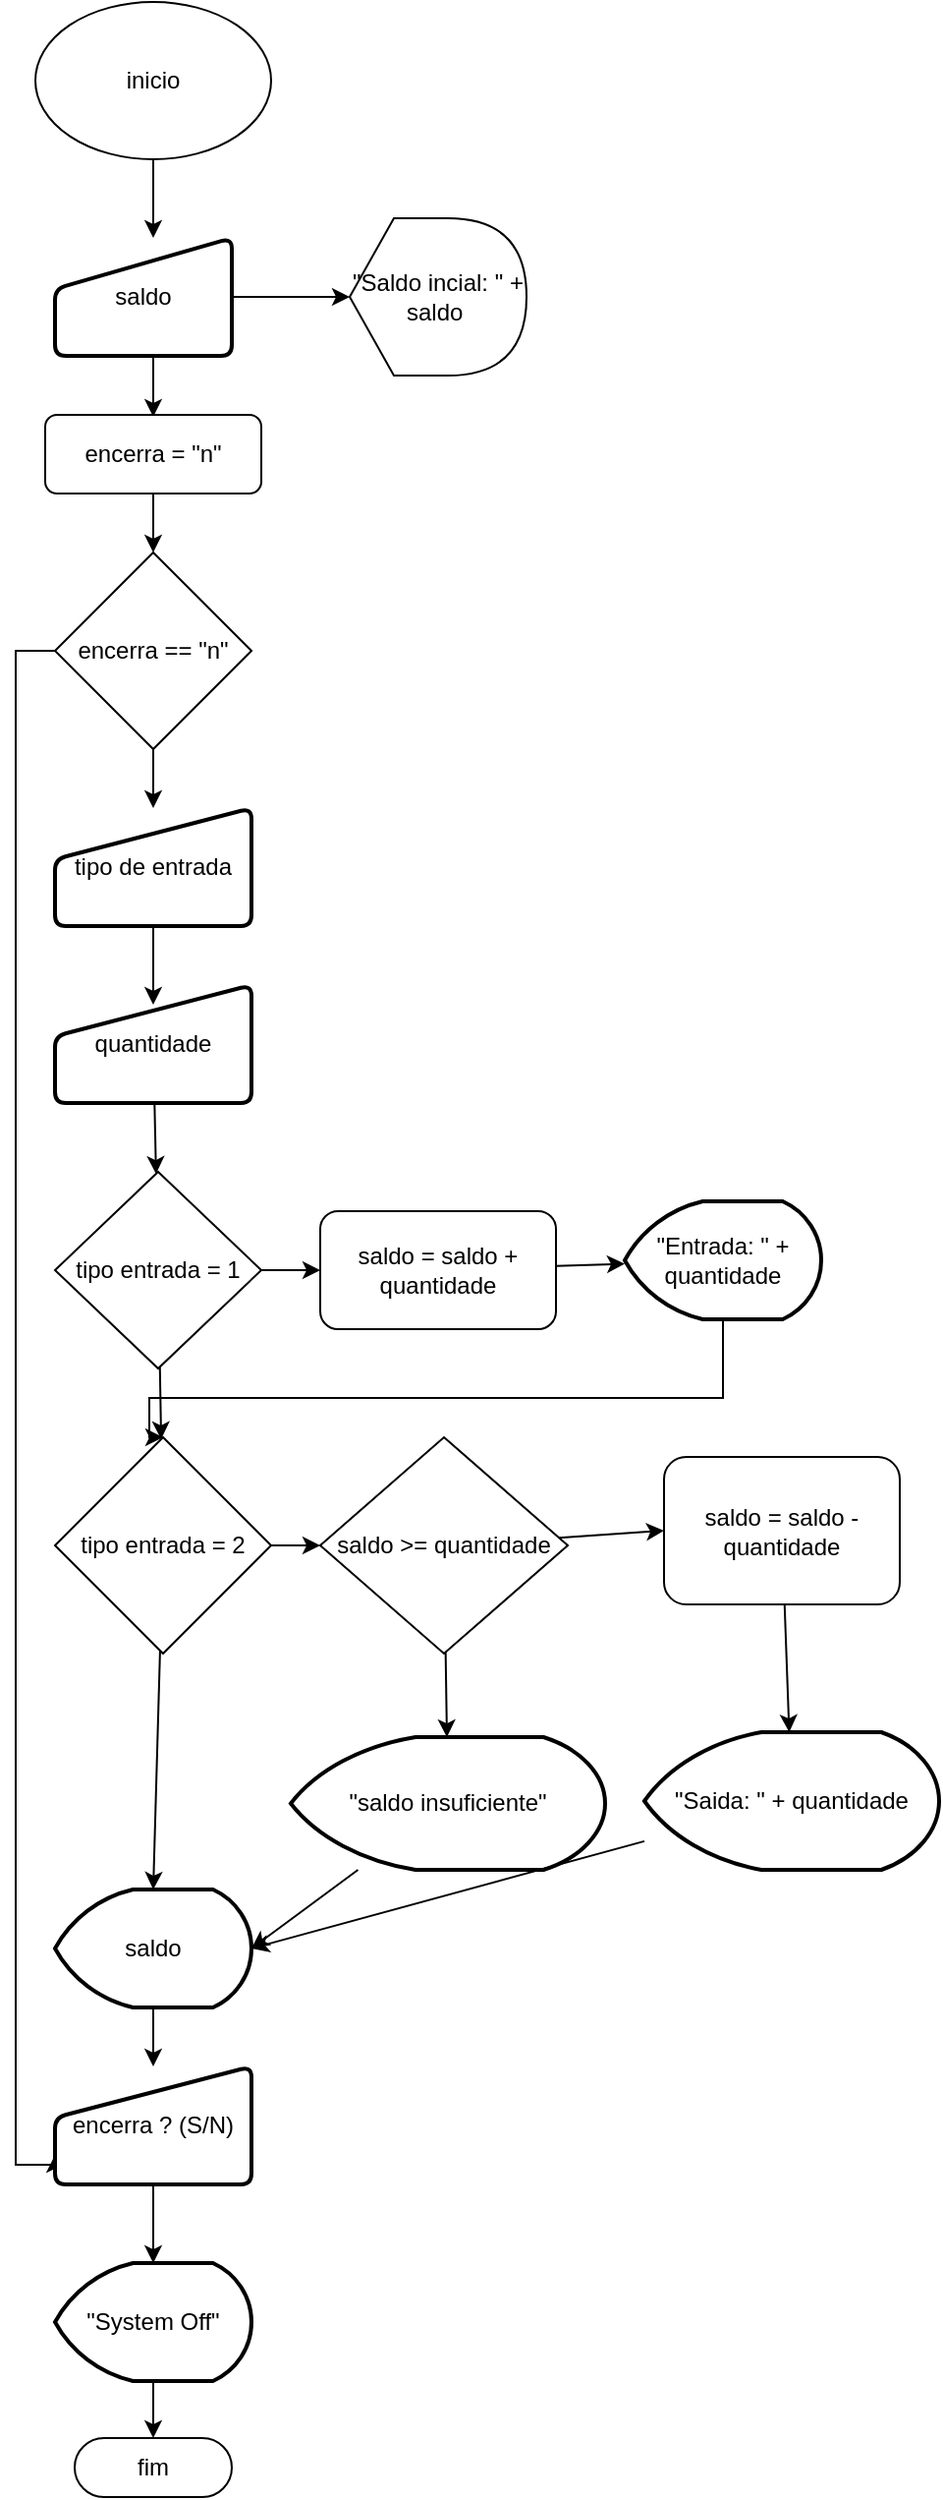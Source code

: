<mxfile version="25.0.3">
  <diagram name="Página-1" id="bZatFBl9ebDqjxLjRNU3">
    <mxGraphModel dx="1114" dy="1769" grid="1" gridSize="10" guides="1" tooltips="1" connect="1" arrows="1" fold="1" page="1" pageScale="1" pageWidth="827" pageHeight="1169" math="0" shadow="0">
      <root>
        <mxCell id="0" />
        <mxCell id="1" parent="0" />
        <mxCell id="NVolJul2ixn7JM4CX_-I-2" style="edgeStyle=orthogonalEdgeStyle;rounded=0;orthogonalLoop=1;jettySize=auto;html=1;exitX=0.5;exitY=1;exitDx=0;exitDy=0;" edge="1" parent="1" source="NVolJul2ixn7JM4CX_-I-1">
          <mxGeometry relative="1" as="geometry">
            <mxPoint x="180" y="20" as="targetPoint" />
          </mxGeometry>
        </mxCell>
        <mxCell id="NVolJul2ixn7JM4CX_-I-1" value="inicio" style="ellipse;whiteSpace=wrap;html=1;" vertex="1" parent="1">
          <mxGeometry x="120" y="-100" width="120" height="80" as="geometry" />
        </mxCell>
        <mxCell id="NVolJul2ixn7JM4CX_-I-7" style="edgeStyle=orthogonalEdgeStyle;rounded=0;orthogonalLoop=1;jettySize=auto;html=1;" edge="1" parent="1">
          <mxGeometry relative="1" as="geometry">
            <mxPoint x="180" y="80" as="sourcePoint" />
            <mxPoint x="180" y="111" as="targetPoint" />
          </mxGeometry>
        </mxCell>
        <mxCell id="NVolJul2ixn7JM4CX_-I-33" value="" style="edgeStyle=none;rounded=0;orthogonalLoop=1;jettySize=auto;html=1;" edge="1" parent="1" source="NVolJul2ixn7JM4CX_-I-6" target="NVolJul2ixn7JM4CX_-I-15">
          <mxGeometry relative="1" as="geometry" />
        </mxCell>
        <mxCell id="NVolJul2ixn7JM4CX_-I-6" value="encerra = &quot;n&quot;" style="rounded=1;whiteSpace=wrap;html=1;" vertex="1" parent="1">
          <mxGeometry x="125" y="110" width="110" height="40" as="geometry" />
        </mxCell>
        <mxCell id="NVolJul2ixn7JM4CX_-I-12" value="saldo" style="html=1;strokeWidth=2;shape=manualInput;whiteSpace=wrap;rounded=1;size=26;arcSize=11;" vertex="1" parent="1">
          <mxGeometry x="130" y="20" width="90" height="60" as="geometry" />
        </mxCell>
        <mxCell id="NVolJul2ixn7JM4CX_-I-13" value="&quot;Saldo incial: &quot; + saldo&amp;nbsp;" style="shape=display;whiteSpace=wrap;html=1;" vertex="1" parent="1">
          <mxGeometry x="280" y="10" width="90" height="80" as="geometry" />
        </mxCell>
        <mxCell id="NVolJul2ixn7JM4CX_-I-14" style="edgeStyle=none;rounded=0;orthogonalLoop=1;jettySize=auto;html=1;entryX=0;entryY=0.5;entryDx=0;entryDy=0;entryPerimeter=0;" edge="1" parent="1" source="NVolJul2ixn7JM4CX_-I-12" target="NVolJul2ixn7JM4CX_-I-13">
          <mxGeometry relative="1" as="geometry" />
        </mxCell>
        <mxCell id="NVolJul2ixn7JM4CX_-I-34" value="" style="edgeStyle=none;rounded=0;orthogonalLoop=1;jettySize=auto;html=1;" edge="1" parent="1" source="NVolJul2ixn7JM4CX_-I-15" target="NVolJul2ixn7JM4CX_-I-16">
          <mxGeometry relative="1" as="geometry" />
        </mxCell>
        <mxCell id="NVolJul2ixn7JM4CX_-I-15" value="encerra == &quot;n&quot;" style="rhombus;whiteSpace=wrap;html=1;" vertex="1" parent="1">
          <mxGeometry x="130" y="180" width="100" height="100" as="geometry" />
        </mxCell>
        <mxCell id="NVolJul2ixn7JM4CX_-I-35" value="" style="edgeStyle=none;rounded=0;orthogonalLoop=1;jettySize=auto;html=1;" edge="1" parent="1" source="NVolJul2ixn7JM4CX_-I-16">
          <mxGeometry relative="1" as="geometry">
            <mxPoint x="180" y="410" as="targetPoint" />
          </mxGeometry>
        </mxCell>
        <mxCell id="NVolJul2ixn7JM4CX_-I-16" value="tipo de entrada" style="html=1;strokeWidth=2;shape=manualInput;whiteSpace=wrap;rounded=1;size=26;arcSize=11;" vertex="1" parent="1">
          <mxGeometry x="130" y="310" width="100" height="60" as="geometry" />
        </mxCell>
        <mxCell id="NVolJul2ixn7JM4CX_-I-22" style="edgeStyle=none;rounded=0;orthogonalLoop=1;jettySize=auto;html=1;entryX=0;entryY=0.5;entryDx=0;entryDy=0;" edge="1" parent="1" source="NVolJul2ixn7JM4CX_-I-19" target="NVolJul2ixn7JM4CX_-I-20">
          <mxGeometry relative="1" as="geometry" />
        </mxCell>
        <mxCell id="NVolJul2ixn7JM4CX_-I-40" value="" style="edgeStyle=none;rounded=0;orthogonalLoop=1;jettySize=auto;html=1;" edge="1" parent="1" source="NVolJul2ixn7JM4CX_-I-19" target="NVolJul2ixn7JM4CX_-I-24">
          <mxGeometry relative="1" as="geometry" />
        </mxCell>
        <mxCell id="NVolJul2ixn7JM4CX_-I-19" value="tipo entrada = 1" style="rhombus;whiteSpace=wrap;html=1;" vertex="1" parent="1">
          <mxGeometry x="130" y="495" width="105" height="100" as="geometry" />
        </mxCell>
        <mxCell id="NVolJul2ixn7JM4CX_-I-23" style="edgeStyle=none;rounded=0;orthogonalLoop=1;jettySize=auto;html=1;" edge="1" parent="1" source="NVolJul2ixn7JM4CX_-I-20" target="NVolJul2ixn7JM4CX_-I-21">
          <mxGeometry relative="1" as="geometry" />
        </mxCell>
        <mxCell id="NVolJul2ixn7JM4CX_-I-20" value="saldo = saldo + quantidade" style="rounded=1;whiteSpace=wrap;html=1;" vertex="1" parent="1">
          <mxGeometry x="265" y="515" width="120" height="60" as="geometry" />
        </mxCell>
        <mxCell id="NVolJul2ixn7JM4CX_-I-50" value="" style="edgeStyle=orthogonalEdgeStyle;rounded=0;orthogonalLoop=1;jettySize=auto;html=1;entryX=0.5;entryY=0;entryDx=0;entryDy=0;" edge="1" parent="1" source="NVolJul2ixn7JM4CX_-I-21" target="NVolJul2ixn7JM4CX_-I-24">
          <mxGeometry relative="1" as="geometry">
            <Array as="points">
              <mxPoint x="470" y="610" />
              <mxPoint x="178" y="610" />
              <mxPoint x="178" y="630" />
            </Array>
          </mxGeometry>
        </mxCell>
        <mxCell id="NVolJul2ixn7JM4CX_-I-21" value="&quot;Entrada: &quot; + quantidade" style="strokeWidth=2;html=1;shape=mxgraph.flowchart.display;whiteSpace=wrap;" vertex="1" parent="1">
          <mxGeometry x="420" y="510" width="100" height="60" as="geometry" />
        </mxCell>
        <mxCell id="NVolJul2ixn7JM4CX_-I-29" style="edgeStyle=none;rounded=0;orthogonalLoop=1;jettySize=auto;html=1;entryX=0;entryY=0.5;entryDx=0;entryDy=0;" edge="1" parent="1" source="NVolJul2ixn7JM4CX_-I-24" target="NVolJul2ixn7JM4CX_-I-25">
          <mxGeometry relative="1" as="geometry" />
        </mxCell>
        <mxCell id="NVolJul2ixn7JM4CX_-I-43" value="" style="edgeStyle=none;rounded=0;orthogonalLoop=1;jettySize=auto;html=1;entryX=0.5;entryY=0;entryDx=0;entryDy=0;entryPerimeter=0;" edge="1" parent="1" source="NVolJul2ixn7JM4CX_-I-24" target="NVolJul2ixn7JM4CX_-I-41">
          <mxGeometry relative="1" as="geometry">
            <mxPoint x="185" y="820" as="targetPoint" />
          </mxGeometry>
        </mxCell>
        <mxCell id="NVolJul2ixn7JM4CX_-I-24" value="tipo entrada = 2" style="rhombus;whiteSpace=wrap;html=1;" vertex="1" parent="1">
          <mxGeometry x="130" y="630" width="110" height="110" as="geometry" />
        </mxCell>
        <mxCell id="NVolJul2ixn7JM4CX_-I-30" style="edgeStyle=none;rounded=0;orthogonalLoop=1;jettySize=auto;html=1;entryX=0;entryY=0.5;entryDx=0;entryDy=0;" edge="1" parent="1" source="NVolJul2ixn7JM4CX_-I-25" target="NVolJul2ixn7JM4CX_-I-26">
          <mxGeometry relative="1" as="geometry" />
        </mxCell>
        <mxCell id="NVolJul2ixn7JM4CX_-I-32" value="" style="edgeStyle=none;rounded=0;orthogonalLoop=1;jettySize=auto;html=1;" edge="1" parent="1" source="NVolJul2ixn7JM4CX_-I-25" target="NVolJul2ixn7JM4CX_-I-28">
          <mxGeometry relative="1" as="geometry" />
        </mxCell>
        <mxCell id="NVolJul2ixn7JM4CX_-I-25" value="saldo &amp;gt;= quantidade" style="rhombus;whiteSpace=wrap;html=1;" vertex="1" parent="1">
          <mxGeometry x="265" y="630" width="126" height="110" as="geometry" />
        </mxCell>
        <mxCell id="NVolJul2ixn7JM4CX_-I-31" value="" style="edgeStyle=none;rounded=0;orthogonalLoop=1;jettySize=auto;html=1;" edge="1" parent="1" source="NVolJul2ixn7JM4CX_-I-26" target="NVolJul2ixn7JM4CX_-I-27">
          <mxGeometry relative="1" as="geometry" />
        </mxCell>
        <mxCell id="NVolJul2ixn7JM4CX_-I-26" value="saldo = saldo - quantidade" style="rounded=1;whiteSpace=wrap;html=1;" vertex="1" parent="1">
          <mxGeometry x="440" y="640" width="120" height="75" as="geometry" />
        </mxCell>
        <mxCell id="NVolJul2ixn7JM4CX_-I-27" value="&quot;Saida: &quot; + quantidade" style="strokeWidth=2;html=1;shape=mxgraph.flowchart.display;whiteSpace=wrap;" vertex="1" parent="1">
          <mxGeometry x="430" y="780" width="150" height="70" as="geometry" />
        </mxCell>
        <mxCell id="NVolJul2ixn7JM4CX_-I-46" value="" style="edgeStyle=none;rounded=0;orthogonalLoop=1;jettySize=auto;html=1;entryX=1;entryY=0.5;entryDx=0;entryDy=0;entryPerimeter=0;" edge="1" parent="1" source="NVolJul2ixn7JM4CX_-I-28" target="NVolJul2ixn7JM4CX_-I-41">
          <mxGeometry relative="1" as="geometry">
            <mxPoint x="325" y="927.5" as="targetPoint" />
          </mxGeometry>
        </mxCell>
        <mxCell id="NVolJul2ixn7JM4CX_-I-28" value="&quot;saldo insuficiente&quot;" style="strokeWidth=2;html=1;shape=mxgraph.flowchart.display;whiteSpace=wrap;" vertex="1" parent="1">
          <mxGeometry x="250" y="782.5" width="160" height="67.5" as="geometry" />
        </mxCell>
        <mxCell id="NVolJul2ixn7JM4CX_-I-36" style="edgeStyle=none;rounded=0;orthogonalLoop=1;jettySize=auto;html=1;exitX=0.5;exitY=0;exitDx=0;exitDy=0;" edge="1" parent="1" source="NVolJul2ixn7JM4CX_-I-19" target="NVolJul2ixn7JM4CX_-I-19">
          <mxGeometry relative="1" as="geometry" />
        </mxCell>
        <mxCell id="NVolJul2ixn7JM4CX_-I-39" value="" style="edgeStyle=none;rounded=0;orthogonalLoop=1;jettySize=auto;html=1;" edge="1" parent="1" source="NVolJul2ixn7JM4CX_-I-38" target="NVolJul2ixn7JM4CX_-I-19">
          <mxGeometry relative="1" as="geometry" />
        </mxCell>
        <mxCell id="NVolJul2ixn7JM4CX_-I-38" value="quantidade" style="html=1;strokeWidth=2;shape=manualInput;whiteSpace=wrap;rounded=1;size=26;arcSize=11;" vertex="1" parent="1">
          <mxGeometry x="130" y="400" width="100" height="60" as="geometry" />
        </mxCell>
        <mxCell id="NVolJul2ixn7JM4CX_-I-52" value="" style="edgeStyle=orthogonalEdgeStyle;rounded=0;orthogonalLoop=1;jettySize=auto;html=1;" edge="1" parent="1" source="NVolJul2ixn7JM4CX_-I-41" target="NVolJul2ixn7JM4CX_-I-51">
          <mxGeometry relative="1" as="geometry" />
        </mxCell>
        <mxCell id="NVolJul2ixn7JM4CX_-I-41" value="saldo" style="strokeWidth=2;html=1;shape=mxgraph.flowchart.display;whiteSpace=wrap;" vertex="1" parent="1">
          <mxGeometry x="130" y="860" width="100" height="60" as="geometry" />
        </mxCell>
        <mxCell id="NVolJul2ixn7JM4CX_-I-44" style="edgeStyle=none;rounded=0;orthogonalLoop=1;jettySize=auto;html=1;entryX=0.5;entryY=1;entryDx=0;entryDy=0;entryPerimeter=0;" edge="1" parent="1" source="NVolJul2ixn7JM4CX_-I-28" target="NVolJul2ixn7JM4CX_-I-28">
          <mxGeometry relative="1" as="geometry" />
        </mxCell>
        <mxCell id="NVolJul2ixn7JM4CX_-I-47" style="edgeStyle=none;rounded=0;orthogonalLoop=1;jettySize=auto;html=1;entryX=1;entryY=0.5;entryDx=0;entryDy=0;entryPerimeter=0;" edge="1" parent="1" source="NVolJul2ixn7JM4CX_-I-27" target="NVolJul2ixn7JM4CX_-I-41">
          <mxGeometry relative="1" as="geometry" />
        </mxCell>
        <mxCell id="NVolJul2ixn7JM4CX_-I-49" style="edgeStyle=orthogonalEdgeStyle;rounded=0;orthogonalLoop=1;jettySize=auto;html=1;entryX=0;entryY=0.75;entryDx=0;entryDy=0;" edge="1" parent="1" source="NVolJul2ixn7JM4CX_-I-15" target="NVolJul2ixn7JM4CX_-I-51">
          <mxGeometry relative="1" as="geometry">
            <Array as="points">
              <mxPoint x="110" y="230" />
              <mxPoint x="110" y="1000" />
              <mxPoint x="130" y="1000" />
            </Array>
          </mxGeometry>
        </mxCell>
        <mxCell id="NVolJul2ixn7JM4CX_-I-54" value="" style="edgeStyle=orthogonalEdgeStyle;rounded=0;orthogonalLoop=1;jettySize=auto;html=1;" edge="1" parent="1" source="NVolJul2ixn7JM4CX_-I-51" target="NVolJul2ixn7JM4CX_-I-53">
          <mxGeometry relative="1" as="geometry" />
        </mxCell>
        <mxCell id="NVolJul2ixn7JM4CX_-I-51" value="encerra ? (S/N)" style="html=1;strokeWidth=2;shape=manualInput;whiteSpace=wrap;rounded=1;size=26;arcSize=11;" vertex="1" parent="1">
          <mxGeometry x="130" y="950" width="100" height="60" as="geometry" />
        </mxCell>
        <mxCell id="NVolJul2ixn7JM4CX_-I-56" value="" style="edgeStyle=orthogonalEdgeStyle;rounded=0;orthogonalLoop=1;jettySize=auto;html=1;" edge="1" parent="1" source="NVolJul2ixn7JM4CX_-I-53" target="NVolJul2ixn7JM4CX_-I-55">
          <mxGeometry relative="1" as="geometry" />
        </mxCell>
        <mxCell id="NVolJul2ixn7JM4CX_-I-53" value="&quot;System Off&quot;" style="strokeWidth=2;html=1;shape=mxgraph.flowchart.display;whiteSpace=wrap;" vertex="1" parent="1">
          <mxGeometry x="130" y="1050" width="100" height="60" as="geometry" />
        </mxCell>
        <mxCell id="NVolJul2ixn7JM4CX_-I-55" value="fim" style="html=1;dashed=0;whiteSpace=wrap;shape=mxgraph.dfd.start" vertex="1" parent="1">
          <mxGeometry x="140" y="1139" width="80" height="30" as="geometry" />
        </mxCell>
      </root>
    </mxGraphModel>
  </diagram>
</mxfile>
